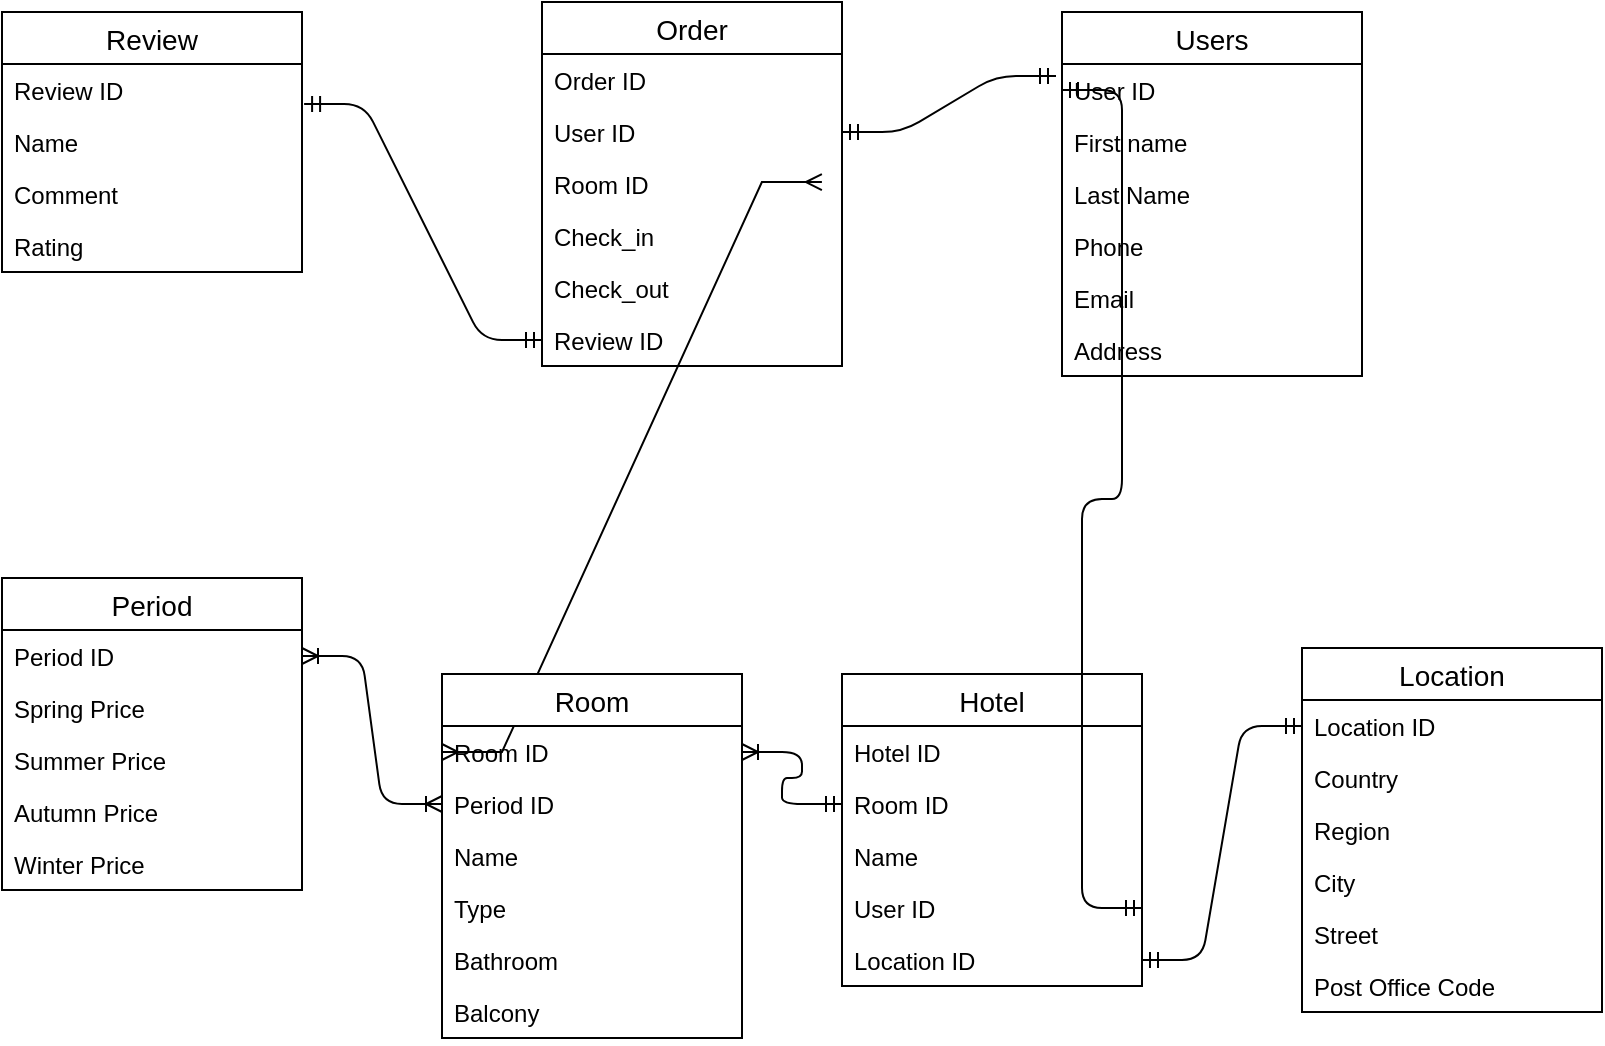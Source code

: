 <mxfile version="13.0.5" type="github">
  <diagram id="Ahn07NvLlmPPDJJ_lQhF" name="Page-1">
    <mxGraphModel dx="1388" dy="778" grid="1" gridSize="10" guides="1" tooltips="1" connect="1" arrows="1" fold="1" page="1" pageScale="1" pageWidth="850" pageHeight="1100" math="0" shadow="0">
      <root>
        <mxCell id="0" />
        <mxCell id="1" parent="0" />
        <mxCell id="m3UId5Jti4SSZyJ6FWZX-82" value="" style="edgeStyle=entityRelationEdgeStyle;fontSize=12;html=1;endArrow=ERmandOne;startArrow=ERmandOne;exitX=1;exitY=0.5;exitDx=0;exitDy=0;entryX=0;entryY=0.5;entryDx=0;entryDy=0;" parent="1" source="m3UId5Jti4SSZyJ6FWZX-41" edge="1" target="m3UId5Jti4SSZyJ6FWZX-69">
          <mxGeometry width="100" height="100" relative="1" as="geometry">
            <mxPoint x="310" y="470" as="sourcePoint" />
            <mxPoint x="670" y="280" as="targetPoint" />
          </mxGeometry>
        </mxCell>
        <mxCell id="m3UId5Jti4SSZyJ6FWZX-83" value="" style="edgeStyle=entityRelationEdgeStyle;fontSize=12;html=1;endArrow=ERmandOne;startArrow=ERoneToMany;startFill=0;endFill=0;exitX=1;exitY=0.5;exitDx=0;exitDy=0;entryX=0;entryY=0.5;entryDx=0;entryDy=0;" parent="1" source="m3UId5Jti4SSZyJ6FWZX-19" target="m3UId5Jti4SSZyJ6FWZX-32" edge="1">
          <mxGeometry width="100" height="100" relative="1" as="geometry">
            <mxPoint x="500" y="670" as="sourcePoint" />
            <mxPoint x="570" y="700" as="targetPoint" />
          </mxGeometry>
        </mxCell>
        <mxCell id="m3UId5Jti4SSZyJ6FWZX-84" value="" style="edgeStyle=entityRelationEdgeStyle;fontSize=12;html=1;endArrow=ERoneToMany;startArrow=ERoneToMany;exitX=1;exitY=0.5;exitDx=0;exitDy=0;entryX=0;entryY=0.5;entryDx=0;entryDy=0;" parent="1" source="m3UId5Jti4SSZyJ6FWZX-58" edge="1" target="m3UId5Jti4SSZyJ6FWZX-67">
          <mxGeometry width="100" height="100" relative="1" as="geometry">
            <mxPoint x="120" y="460" as="sourcePoint" />
            <mxPoint x="235" y="411" as="targetPoint" />
          </mxGeometry>
        </mxCell>
        <mxCell id="m3UId5Jti4SSZyJ6FWZX-88" value="" style="edgeStyle=entityRelationEdgeStyle;fontSize=12;html=1;endArrow=ERmany;startArrow=ERmany;entryX=0;entryY=0.5;entryDx=0;entryDy=0;rounded=0;exitX=0.933;exitY=0.462;exitDx=0;exitDy=0;exitPerimeter=0;" parent="1" source="m3UId5Jti4SSZyJ6FWZX-12" target="m3UId5Jti4SSZyJ6FWZX-19" edge="1">
          <mxGeometry width="100" height="100" relative="1" as="geometry">
            <mxPoint x="200" y="140" as="sourcePoint" />
            <mxPoint x="410" y="370" as="targetPoint" />
          </mxGeometry>
        </mxCell>
        <mxCell id="m3UId5Jti4SSZyJ6FWZX-50" value="Users" style="swimlane;fontStyle=0;childLayout=stackLayout;horizontal=1;startSize=26;horizontalStack=0;resizeParent=1;resizeParentMax=0;resizeLast=0;collapsible=1;marginBottom=0;align=center;fontSize=14;" parent="1" vertex="1">
          <mxGeometry x="560" y="37" width="150" height="182" as="geometry" />
        </mxCell>
        <mxCell id="sAT7coZXn5UKqjVfqJs1-7" value="User ID" style="text;strokeColor=none;fillColor=none;spacingLeft=4;spacingRight=4;overflow=hidden;rotatable=0;points=[[0,0.5],[1,0.5]];portConstraint=eastwest;fontSize=12;" vertex="1" parent="m3UId5Jti4SSZyJ6FWZX-50">
          <mxGeometry y="26" width="150" height="26" as="geometry" />
        </mxCell>
        <mxCell id="m3UId5Jti4SSZyJ6FWZX-52" value="First name" style="text;strokeColor=none;fillColor=none;spacingLeft=4;spacingRight=4;overflow=hidden;rotatable=0;points=[[0,0.5],[1,0.5]];portConstraint=eastwest;fontSize=12;" parent="m3UId5Jti4SSZyJ6FWZX-50" vertex="1">
          <mxGeometry y="52" width="150" height="26" as="geometry" />
        </mxCell>
        <mxCell id="m3UId5Jti4SSZyJ6FWZX-53" value="Last Name" style="text;strokeColor=none;fillColor=none;spacingLeft=4;spacingRight=4;overflow=hidden;rotatable=0;points=[[0,0.5],[1,0.5]];portConstraint=eastwest;fontSize=12;" parent="m3UId5Jti4SSZyJ6FWZX-50" vertex="1">
          <mxGeometry y="78" width="150" height="26" as="geometry" />
        </mxCell>
        <mxCell id="m3UId5Jti4SSZyJ6FWZX-54" value="Phone" style="text;strokeColor=none;fillColor=none;spacingLeft=4;spacingRight=4;overflow=hidden;rotatable=0;points=[[0,0.5],[1,0.5]];portConstraint=eastwest;fontSize=12;" parent="m3UId5Jti4SSZyJ6FWZX-50" vertex="1">
          <mxGeometry y="104" width="150" height="26" as="geometry" />
        </mxCell>
        <mxCell id="m3UId5Jti4SSZyJ6FWZX-55" value="Email" style="text;strokeColor=none;fillColor=none;spacingLeft=4;spacingRight=4;overflow=hidden;rotatable=0;points=[[0,0.5],[1,0.5]];portConstraint=eastwest;fontSize=12;" parent="m3UId5Jti4SSZyJ6FWZX-50" vertex="1">
          <mxGeometry y="130" width="150" height="26" as="geometry" />
        </mxCell>
        <mxCell id="sAT7coZXn5UKqjVfqJs1-16" value="Address" style="text;strokeColor=none;fillColor=none;spacingLeft=4;spacingRight=4;overflow=hidden;rotatable=0;points=[[0,0.5],[1,0.5]];portConstraint=eastwest;fontSize=12;" vertex="1" parent="m3UId5Jti4SSZyJ6FWZX-50">
          <mxGeometry y="156" width="150" height="26" as="geometry" />
        </mxCell>
        <mxCell id="m3UId5Jti4SSZyJ6FWZX-16" value="Room" style="swimlane;fontStyle=0;childLayout=stackLayout;horizontal=1;startSize=26;horizontalStack=0;resizeParent=1;resizeParentMax=0;resizeLast=0;collapsible=1;marginBottom=0;align=center;fontSize=14;" parent="1" vertex="1">
          <mxGeometry x="250" y="368" width="150" height="182" as="geometry" />
        </mxCell>
        <mxCell id="m3UId5Jti4SSZyJ6FWZX-19" value="Room ID" style="text;strokeColor=none;fillColor=none;spacingLeft=4;spacingRight=4;overflow=hidden;rotatable=0;points=[[0,0.5],[1,0.5]];portConstraint=eastwest;fontSize=12;" parent="m3UId5Jti4SSZyJ6FWZX-16" vertex="1">
          <mxGeometry y="26" width="150" height="26" as="geometry" />
        </mxCell>
        <mxCell id="m3UId5Jti4SSZyJ6FWZX-67" value="Period ID" style="text;strokeColor=none;fillColor=none;spacingLeft=4;spacingRight=4;overflow=hidden;rotatable=0;points=[[0,0.5],[1,0.5]];portConstraint=eastwest;fontSize=12;" parent="m3UId5Jti4SSZyJ6FWZX-16" vertex="1">
          <mxGeometry y="52" width="150" height="26" as="geometry" />
        </mxCell>
        <mxCell id="m3UId5Jti4SSZyJ6FWZX-18" value="Name" style="text;strokeColor=none;fillColor=none;spacingLeft=4;spacingRight=4;overflow=hidden;rotatable=0;points=[[0,0.5],[1,0.5]];portConstraint=eastwest;fontSize=12;" parent="m3UId5Jti4SSZyJ6FWZX-16" vertex="1">
          <mxGeometry y="78" width="150" height="26" as="geometry" />
        </mxCell>
        <mxCell id="m3UId5Jti4SSZyJ6FWZX-20" value="Type" style="text;strokeColor=none;fillColor=none;spacingLeft=4;spacingRight=4;overflow=hidden;rotatable=0;points=[[0,0.5],[1,0.5]];portConstraint=eastwest;fontSize=12;" parent="m3UId5Jti4SSZyJ6FWZX-16" vertex="1">
          <mxGeometry y="104" width="150" height="26" as="geometry" />
        </mxCell>
        <mxCell id="m3UId5Jti4SSZyJ6FWZX-21" value="Bathroom" style="text;strokeColor=none;fillColor=none;spacingLeft=4;spacingRight=4;overflow=hidden;rotatable=0;points=[[0,0.5],[1,0.5]];portConstraint=eastwest;fontSize=12;" parent="m3UId5Jti4SSZyJ6FWZX-16" vertex="1">
          <mxGeometry y="130" width="150" height="26" as="geometry" />
        </mxCell>
        <mxCell id="m3UId5Jti4SSZyJ6FWZX-22" value="Balcony" style="text;strokeColor=none;fillColor=none;spacingLeft=4;spacingRight=4;overflow=hidden;rotatable=0;points=[[0,0.5],[1,0.5]];portConstraint=eastwest;fontSize=12;" parent="m3UId5Jti4SSZyJ6FWZX-16" vertex="1">
          <mxGeometry y="156" width="150" height="26" as="geometry" />
        </mxCell>
        <mxCell id="m3UId5Jti4SSZyJ6FWZX-87" value="" style="edgeStyle=entityRelationEdgeStyle;fontSize=12;html=1;endArrow=ERmandOne;startArrow=ERmandOne;endFill=0;startFill=0;entryX=0;entryY=0.5;entryDx=0;entryDy=0;exitX=1.007;exitY=0.769;exitDx=0;exitDy=0;exitPerimeter=0;" parent="1" source="m3UId5Jti4SSZyJ6FWZX-44" target="sAT7coZXn5UKqjVfqJs1-4" edge="1">
          <mxGeometry width="100" height="100" relative="1" as="geometry">
            <mxPoint x="170" y="30" as="sourcePoint" />
            <mxPoint x="190" y="80" as="targetPoint" />
          </mxGeometry>
        </mxCell>
        <mxCell id="m3UId5Jti4SSZyJ6FWZX-42" value="Review" style="swimlane;fontStyle=0;childLayout=stackLayout;horizontal=1;startSize=26;horizontalStack=0;resizeParent=1;resizeParentMax=0;resizeLast=0;collapsible=1;marginBottom=0;align=center;fontSize=14;" parent="1" vertex="1">
          <mxGeometry x="30" y="37" width="150" height="130" as="geometry" />
        </mxCell>
        <mxCell id="m3UId5Jti4SSZyJ6FWZX-44" value="Review ID" style="text;strokeColor=none;fillColor=none;spacingLeft=4;spacingRight=4;overflow=hidden;rotatable=0;points=[[0,0.5],[1,0.5]];portConstraint=eastwest;fontSize=12;" parent="m3UId5Jti4SSZyJ6FWZX-42" vertex="1">
          <mxGeometry y="26" width="150" height="26" as="geometry" />
        </mxCell>
        <mxCell id="m3UId5Jti4SSZyJ6FWZX-45" value="Name" style="text;strokeColor=none;fillColor=none;spacingLeft=4;spacingRight=4;overflow=hidden;rotatable=0;points=[[0,0.5],[1,0.5]];portConstraint=eastwest;fontSize=12;" parent="m3UId5Jti4SSZyJ6FWZX-42" vertex="1">
          <mxGeometry y="52" width="150" height="26" as="geometry" />
        </mxCell>
        <mxCell id="m3UId5Jti4SSZyJ6FWZX-46" value="Comment" style="text;strokeColor=none;fillColor=none;spacingLeft=4;spacingRight=4;overflow=hidden;rotatable=0;points=[[0,0.5],[1,0.5]];portConstraint=eastwest;fontSize=12;" parent="m3UId5Jti4SSZyJ6FWZX-42" vertex="1">
          <mxGeometry y="78" width="150" height="26" as="geometry" />
        </mxCell>
        <mxCell id="m3UId5Jti4SSZyJ6FWZX-47" value="Rating" style="text;strokeColor=none;fillColor=none;spacingLeft=4;spacingRight=4;overflow=hidden;rotatable=0;points=[[0,0.5],[1,0.5]];portConstraint=eastwest;fontSize=12;" parent="m3UId5Jti4SSZyJ6FWZX-42" vertex="1">
          <mxGeometry y="104" width="150" height="26" as="geometry" />
        </mxCell>
        <mxCell id="m3UId5Jti4SSZyJ6FWZX-57" value="Period" style="swimlane;fontStyle=0;childLayout=stackLayout;horizontal=1;startSize=26;horizontalStack=0;resizeParent=1;resizeParentMax=0;resizeLast=0;collapsible=1;marginBottom=0;align=center;fontSize=14;" parent="1" vertex="1">
          <mxGeometry x="30" y="320" width="150" height="156" as="geometry" />
        </mxCell>
        <mxCell id="m3UId5Jti4SSZyJ6FWZX-58" value="Period ID" style="text;strokeColor=none;fillColor=none;spacingLeft=4;spacingRight=4;overflow=hidden;rotatable=0;points=[[0,0.5],[1,0.5]];portConstraint=eastwest;fontSize=12;" parent="m3UId5Jti4SSZyJ6FWZX-57" vertex="1">
          <mxGeometry y="26" width="150" height="26" as="geometry" />
        </mxCell>
        <mxCell id="sAT7coZXn5UKqjVfqJs1-11" value="Spring Price" style="text;strokeColor=none;fillColor=none;spacingLeft=4;spacingRight=4;overflow=hidden;rotatable=0;points=[[0,0.5],[1,0.5]];portConstraint=eastwest;fontSize=12;" vertex="1" parent="m3UId5Jti4SSZyJ6FWZX-57">
          <mxGeometry y="52" width="150" height="26" as="geometry" />
        </mxCell>
        <mxCell id="sAT7coZXn5UKqjVfqJs1-13" value="Summer Price&#xa;" style="text;strokeColor=none;fillColor=none;spacingLeft=4;spacingRight=4;overflow=hidden;rotatable=0;points=[[0,0.5],[1,0.5]];portConstraint=eastwest;fontSize=12;" vertex="1" parent="m3UId5Jti4SSZyJ6FWZX-57">
          <mxGeometry y="78" width="150" height="26" as="geometry" />
        </mxCell>
        <mxCell id="sAT7coZXn5UKqjVfqJs1-12" value="Autumn Price" style="text;strokeColor=none;fillColor=none;spacingLeft=4;spacingRight=4;overflow=hidden;rotatable=0;points=[[0,0.5],[1,0.5]];portConstraint=eastwest;fontSize=12;" vertex="1" parent="m3UId5Jti4SSZyJ6FWZX-57">
          <mxGeometry y="104" width="150" height="26" as="geometry" />
        </mxCell>
        <mxCell id="sAT7coZXn5UKqjVfqJs1-14" value="Winter Price" style="text;strokeColor=none;fillColor=none;spacingLeft=4;spacingRight=4;overflow=hidden;rotatable=0;points=[[0,0.5],[1,0.5]];portConstraint=eastwest;fontSize=12;" vertex="1" parent="m3UId5Jti4SSZyJ6FWZX-57">
          <mxGeometry y="130" width="150" height="26" as="geometry" />
        </mxCell>
        <mxCell id="m3UId5Jti4SSZyJ6FWZX-9" value="Order" style="swimlane;fontStyle=0;childLayout=stackLayout;horizontal=1;startSize=26;horizontalStack=0;resizeParent=1;resizeParentMax=0;resizeLast=0;collapsible=1;marginBottom=0;align=center;fontSize=14;" parent="1" vertex="1">
          <mxGeometry x="300" y="32" width="150" height="182" as="geometry" />
        </mxCell>
        <mxCell id="m3UId5Jti4SSZyJ6FWZX-11" value="Order ID" style="text;strokeColor=none;fillColor=none;spacingLeft=4;spacingRight=4;overflow=hidden;rotatable=0;points=[[0,0.5],[1,0.5]];portConstraint=eastwest;fontSize=12;" parent="m3UId5Jti4SSZyJ6FWZX-9" vertex="1">
          <mxGeometry y="26" width="150" height="26" as="geometry" />
        </mxCell>
        <mxCell id="m3UId5Jti4SSZyJ6FWZX-10" value="User ID" style="text;strokeColor=none;fillColor=none;spacingLeft=4;spacingRight=4;overflow=hidden;rotatable=0;points=[[0,0.5],[1,0.5]];portConstraint=eastwest;fontSize=12;" parent="m3UId5Jti4SSZyJ6FWZX-9" vertex="1">
          <mxGeometry y="52" width="150" height="26" as="geometry" />
        </mxCell>
        <mxCell id="m3UId5Jti4SSZyJ6FWZX-12" value="Room ID" style="text;strokeColor=none;fillColor=none;spacingLeft=4;spacingRight=4;overflow=hidden;rotatable=0;points=[[0,0.5],[1,0.5]];portConstraint=eastwest;fontSize=12;" parent="m3UId5Jti4SSZyJ6FWZX-9" vertex="1">
          <mxGeometry y="78" width="150" height="26" as="geometry" />
        </mxCell>
        <mxCell id="m3UId5Jti4SSZyJ6FWZX-13" value="Check_in" style="text;strokeColor=none;fillColor=none;spacingLeft=4;spacingRight=4;overflow=hidden;rotatable=0;points=[[0,0.5],[1,0.5]];portConstraint=eastwest;fontSize=12;" parent="m3UId5Jti4SSZyJ6FWZX-9" vertex="1">
          <mxGeometry y="104" width="150" height="26" as="geometry" />
        </mxCell>
        <mxCell id="m3UId5Jti4SSZyJ6FWZX-14" value="Check_out" style="text;strokeColor=none;fillColor=none;spacingLeft=4;spacingRight=4;overflow=hidden;rotatable=0;points=[[0,0.5],[1,0.5]];portConstraint=eastwest;fontSize=12;" parent="m3UId5Jti4SSZyJ6FWZX-9" vertex="1">
          <mxGeometry y="130" width="150" height="26" as="geometry" />
        </mxCell>
        <mxCell id="sAT7coZXn5UKqjVfqJs1-4" value="Review ID" style="text;strokeColor=none;fillColor=none;spacingLeft=4;spacingRight=4;overflow=hidden;rotatable=0;points=[[0,0.5],[1,0.5]];portConstraint=eastwest;fontSize=12;" vertex="1" parent="m3UId5Jti4SSZyJ6FWZX-9">
          <mxGeometry y="156" width="150" height="26" as="geometry" />
        </mxCell>
        <mxCell id="m3UId5Jti4SSZyJ6FWZX-30" value="Hotel" style="swimlane;fontStyle=0;childLayout=stackLayout;horizontal=1;startSize=26;horizontalStack=0;resizeParent=1;resizeParentMax=0;resizeLast=0;collapsible=1;marginBottom=0;align=center;fontSize=14;" parent="1" vertex="1">
          <mxGeometry x="450" y="368" width="150" height="156" as="geometry" />
        </mxCell>
        <mxCell id="m3UId5Jti4SSZyJ6FWZX-31" value="Hotel ID" style="text;strokeColor=none;fillColor=none;spacingLeft=4;spacingRight=4;overflow=hidden;rotatable=0;points=[[0,0.5],[1,0.5]];portConstraint=eastwest;fontSize=12;" parent="m3UId5Jti4SSZyJ6FWZX-30" vertex="1">
          <mxGeometry y="26" width="150" height="26" as="geometry" />
        </mxCell>
        <mxCell id="m3UId5Jti4SSZyJ6FWZX-32" value="Room ID" style="text;strokeColor=none;fillColor=none;spacingLeft=4;spacingRight=4;overflow=hidden;rotatable=0;points=[[0,0.5],[1,0.5]];portConstraint=eastwest;fontSize=12;" parent="m3UId5Jti4SSZyJ6FWZX-30" vertex="1">
          <mxGeometry y="52" width="150" height="26" as="geometry" />
        </mxCell>
        <mxCell id="m3UId5Jti4SSZyJ6FWZX-33" value="Name" style="text;strokeColor=none;fillColor=none;spacingLeft=4;spacingRight=4;overflow=hidden;rotatable=0;points=[[0,0.5],[1,0.5]];portConstraint=eastwest;fontSize=12;" parent="m3UId5Jti4SSZyJ6FWZX-30" vertex="1">
          <mxGeometry y="78" width="150" height="26" as="geometry" />
        </mxCell>
        <mxCell id="m3UId5Jti4SSZyJ6FWZX-35" value="User ID" style="text;strokeColor=none;fillColor=none;spacingLeft=4;spacingRight=4;overflow=hidden;rotatable=0;points=[[0,0.5],[1,0.5]];portConstraint=eastwest;fontSize=12;" parent="m3UId5Jti4SSZyJ6FWZX-30" vertex="1">
          <mxGeometry y="104" width="150" height="26" as="geometry" />
        </mxCell>
        <mxCell id="m3UId5Jti4SSZyJ6FWZX-41" value="Location ID" style="text;strokeColor=none;fillColor=none;spacingLeft=4;spacingRight=4;overflow=hidden;rotatable=0;points=[[0,0.5],[1,0.5]];portConstraint=eastwest;fontSize=12;" parent="m3UId5Jti4SSZyJ6FWZX-30" vertex="1">
          <mxGeometry y="130" width="150" height="26" as="geometry" />
        </mxCell>
        <mxCell id="m3UId5Jti4SSZyJ6FWZX-81" value="" style="edgeStyle=entityRelationEdgeStyle;fontSize=12;html=1;endArrow=ERmandOne;startArrow=ERmandOne;exitX=1;exitY=0.5;exitDx=0;exitDy=0;entryX=0;entryY=0.5;entryDx=0;entryDy=0;" parent="1" source="m3UId5Jti4SSZyJ6FWZX-35" target="sAT7coZXn5UKqjVfqJs1-7" edge="1">
          <mxGeometry width="100" height="100" relative="1" as="geometry">
            <mxPoint x="650" y="410" as="sourcePoint" />
            <mxPoint x="550" y="70" as="targetPoint" />
          </mxGeometry>
        </mxCell>
        <mxCell id="sAT7coZXn5UKqjVfqJs1-8" value="" style="edgeStyle=entityRelationEdgeStyle;fontSize=12;html=1;endArrow=ERmandOne;startArrow=ERmandOne;entryX=-0.02;entryY=0.231;entryDx=0;entryDy=0;entryPerimeter=0;exitX=1;exitY=0.5;exitDx=0;exitDy=0;" edge="1" parent="1" source="m3UId5Jti4SSZyJ6FWZX-10" target="sAT7coZXn5UKqjVfqJs1-7">
          <mxGeometry width="100" height="100" relative="1" as="geometry">
            <mxPoint x="420" y="270" as="sourcePoint" />
            <mxPoint x="520" y="170" as="targetPoint" />
          </mxGeometry>
        </mxCell>
        <mxCell id="m3UId5Jti4SSZyJ6FWZX-68" value="Location" style="swimlane;fontStyle=0;childLayout=stackLayout;horizontal=1;startSize=26;horizontalStack=0;resizeParent=1;resizeParentMax=0;resizeLast=0;collapsible=1;marginBottom=0;align=center;fontSize=14;" parent="1" vertex="1">
          <mxGeometry x="680" y="355" width="150" height="182" as="geometry" />
        </mxCell>
        <mxCell id="m3UId5Jti4SSZyJ6FWZX-69" value="Location ID" style="text;strokeColor=none;fillColor=none;spacingLeft=4;spacingRight=4;overflow=hidden;rotatable=0;points=[[0,0.5],[1,0.5]];portConstraint=eastwest;fontSize=12;" parent="m3UId5Jti4SSZyJ6FWZX-68" vertex="1">
          <mxGeometry y="26" width="150" height="26" as="geometry" />
        </mxCell>
        <mxCell id="m3UId5Jti4SSZyJ6FWZX-72" value="Country" style="text;strokeColor=none;fillColor=none;spacingLeft=4;spacingRight=4;overflow=hidden;rotatable=0;points=[[0,0.5],[1,0.5]];portConstraint=eastwest;fontSize=12;" parent="m3UId5Jti4SSZyJ6FWZX-68" vertex="1">
          <mxGeometry y="52" width="150" height="26" as="geometry" />
        </mxCell>
        <mxCell id="m3UId5Jti4SSZyJ6FWZX-71" value="Region" style="text;strokeColor=none;fillColor=none;spacingLeft=4;spacingRight=4;overflow=hidden;rotatable=0;points=[[0,0.5],[1,0.5]];portConstraint=eastwest;fontSize=12;" parent="m3UId5Jti4SSZyJ6FWZX-68" vertex="1">
          <mxGeometry y="78" width="150" height="26" as="geometry" />
        </mxCell>
        <mxCell id="m3UId5Jti4SSZyJ6FWZX-70" value="City" style="text;strokeColor=none;fillColor=none;spacingLeft=4;spacingRight=4;overflow=hidden;rotatable=0;points=[[0,0.5],[1,0.5]];portConstraint=eastwest;fontSize=12;" parent="m3UId5Jti4SSZyJ6FWZX-68" vertex="1">
          <mxGeometry y="104" width="150" height="26" as="geometry" />
        </mxCell>
        <mxCell id="sAT7coZXn5UKqjVfqJs1-2" value="Street" style="text;strokeColor=none;fillColor=none;spacingLeft=4;spacingRight=4;overflow=hidden;rotatable=0;points=[[0,0.5],[1,0.5]];portConstraint=eastwest;fontSize=12;" vertex="1" parent="m3UId5Jti4SSZyJ6FWZX-68">
          <mxGeometry y="130" width="150" height="26" as="geometry" />
        </mxCell>
        <mxCell id="sAT7coZXn5UKqjVfqJs1-3" value="Post Office Code" style="text;strokeColor=none;fillColor=none;spacingLeft=4;spacingRight=4;overflow=hidden;rotatable=0;points=[[0,0.5],[1,0.5]];portConstraint=eastwest;fontSize=12;" vertex="1" parent="m3UId5Jti4SSZyJ6FWZX-68">
          <mxGeometry y="156" width="150" height="26" as="geometry" />
        </mxCell>
      </root>
    </mxGraphModel>
  </diagram>
</mxfile>
